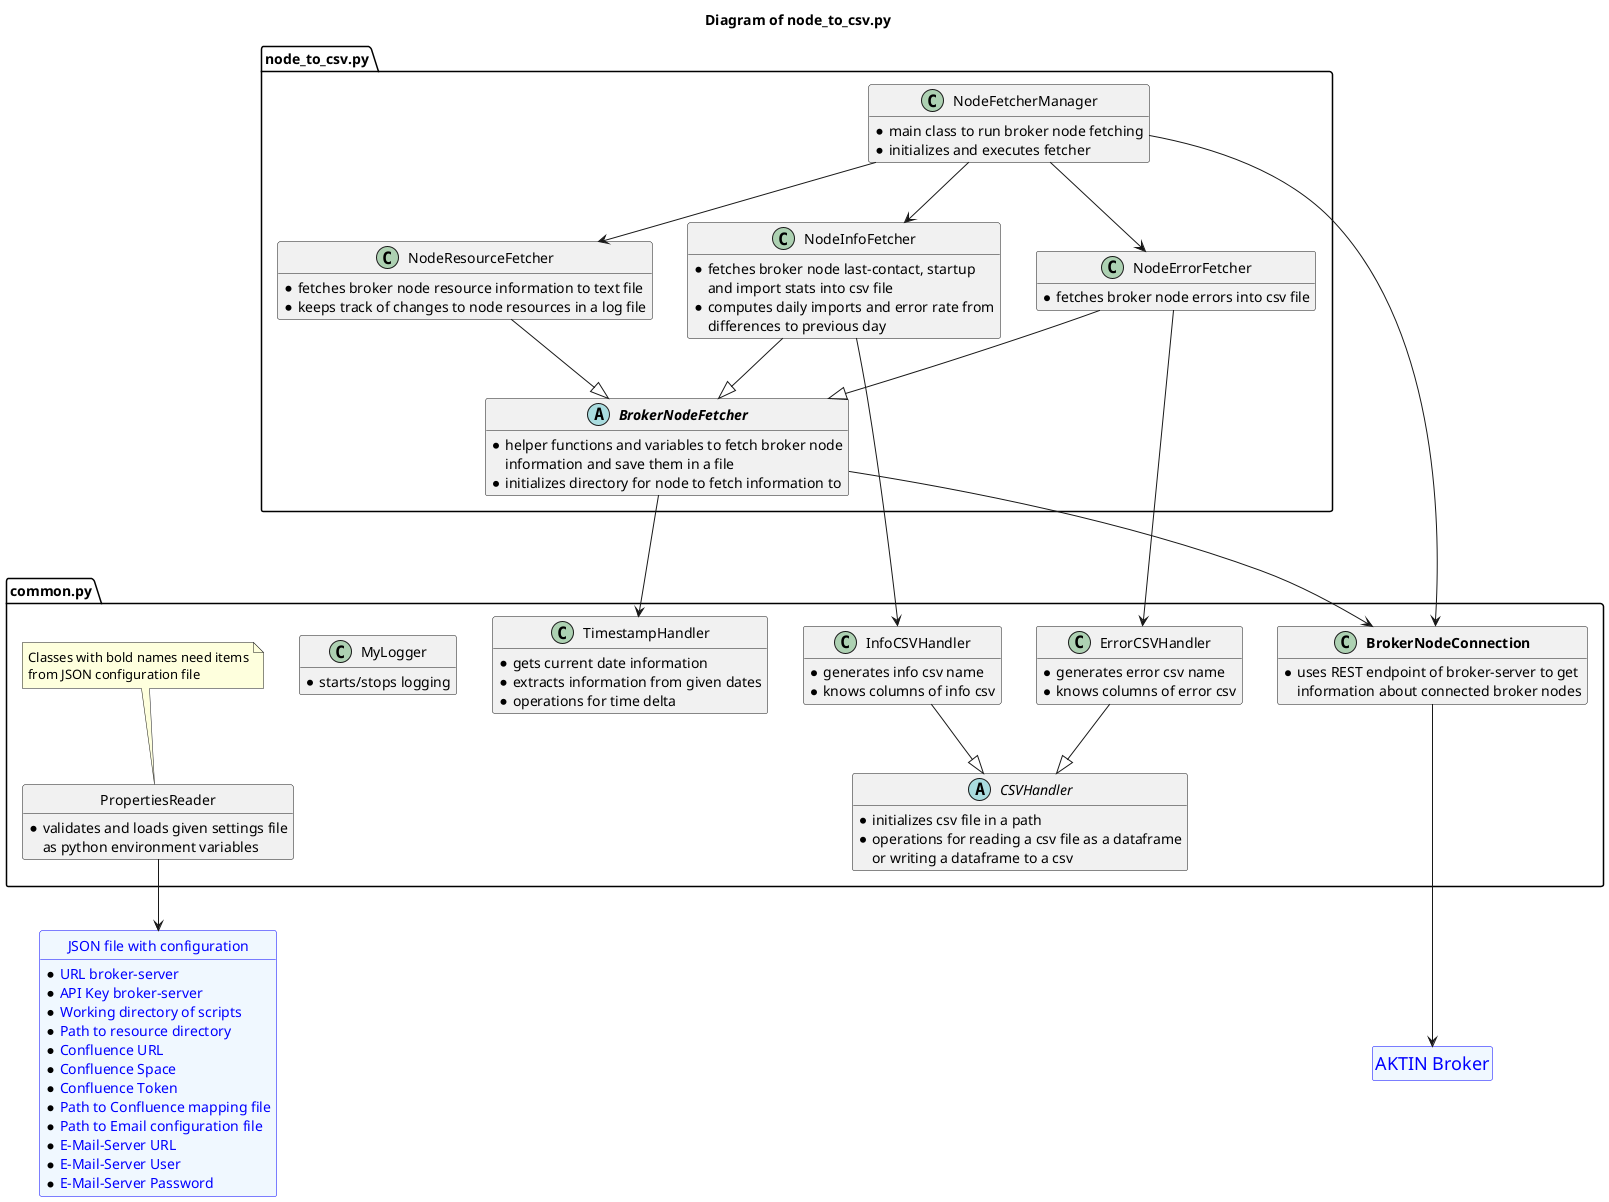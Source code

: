 @startuml
hide methods

title Diagram of node_to_csv.py

entity "<size:18>AKTIN Broker</size>" as broker
entity broker #aliceblue;line:blue;text:blue
hide broker members
hide broker circle

entity "JSON file with configuration" as settings {
* URL broker-server
* API Key broker-server
* Working directory of scripts
* Path to resource directory
* Confluence URL
* Confluence Space
* Confluence Token
* Path to Confluence mapping file
* Path to Email configuration file
* E-Mail-Server URL
* E-Mail-Server User
* E-Mail-Server Password
}
entity settings #aliceblue;line:blue;text:blue
hide settings circle

'###################################################################'

package "common.py" as common <<Package>> {
abstract class CSVHandler {
* initializes csv file in a path
* operations for reading a csv file as a dataframe
or writing a dataframe to a csv
}

class InfoCSVHandler {
* generates info csv name
* knows columns of info csv
}

class ErrorCSVHandler {
* generates error csv name
* knows columns of error csv
}

class TimestampHandler {
* gets current date information
* extracts information from given dates
* operations for time delta
}

class "**BrokerNodeConnection**" as BrokerNodeConnection {
* uses REST endpoint of broker-server to get
information about connected broker nodes
}

class MyLogger {
* starts/stops logging
}

class PropertiesReader {
* validates and loads given settings file
as python environment variables
}
hide PropertiesReader circle
note top of PropertiesReader: Classes with bold names need items\nfrom JSON configuration file
}

InfoCSVHandler --|> CSVHandler
ErrorCSVHandler --|> CSVHandler

BrokerNodeConnection -d--> broker
PropertiesReader --> settings

'###################################################################'

package "node_to_csv.py" as node_to_csv <<Package>> {
abstract class "**BrokerNodeFetcher**" as BrokerNodeFetcher {
* helper functions and variables to fetch broker node
information and save them in a file
* initializes directory for node to fetch information to
}

class NodeInfoFetcher {
* fetches broker node last-contact, startup
and import stats into csv file
* computes daily imports and error rate from
differences to previous day
}

class NodeErrorFetcher {
* fetches broker node errors into csv file
}

class NodeResourceFetcher {
* fetches broker node resource information to text file
* keeps track of changes to node resources in a log file
}

class NodeFetcherManager {
* main class to run broker node fetching
* initializes and executes fetcher
}
}

BrokerNodeFetcher --> BrokerNodeConnection
BrokerNodeFetcher --> TimestampHandler

NodeInfoFetcher --|> BrokerNodeFetcher
NodeInfoFetcher ----> InfoCSVHandler

NodeErrorFetcher --|> BrokerNodeFetcher
NodeErrorFetcher ----> ErrorCSVHandler

NodeResourceFetcher --|> BrokerNodeFetcher

NodeFetcherManager --> BrokerNodeConnection
NodeFetcherManager --> NodeInfoFetcher
NodeFetcherManager --> NodeErrorFetcher
NodeFetcherManager --> NodeResourceFetcher

@enduml